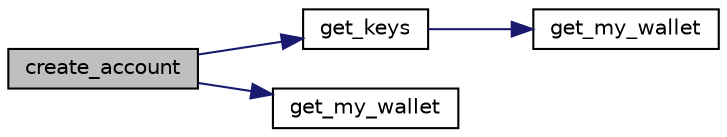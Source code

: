 digraph "create_account"
{
 // LATEX_PDF_SIZE
  edge [fontname="Helvetica",fontsize="10",labelfontname="Helvetica",labelfontsize="10"];
  node [fontname="Helvetica",fontsize="10",shape=record];
  rankdir="LR";
  Node1 [label="create_account",height=0.2,width=0.4,color="black", fillcolor="grey75", style="filled", fontcolor="black",tooltip="Creates an account in local and broadcasts the creation to the network."];
  Node1 -> Node2 [color="midnightblue",fontsize="10",style="solid",fontname="Helvetica"];
  Node2 [label="get_keys",height=0.2,width=0.4,color="black", fillcolor="white", style="filled",URL="$rsa_8h.html#a4f017f51874e2df61091a589c98aa54c",tooltip="Get the keys object."];
  Node2 -> Node3 [color="midnightblue",fontsize="10",style="solid",fontname="Helvetica"];
  Node3 [label="get_my_wallet",height=0.2,width=0.4,color="black", fillcolor="white", style="filled",URL="$wallet_8h.html#a993fb7ec0c86c7a2d8ff68363e9f5304",tooltip="Get my wallet object."];
  Node1 -> Node4 [color="midnightblue",fontsize="10",style="solid",fontname="Helvetica"];
  Node4 [label="get_my_wallet",height=0.2,width=0.4,color="black", fillcolor="white", style="filled",URL="$wallet_8c.html#a993fb7ec0c86c7a2d8ff68363e9f5304",tooltip="Get my wallet object."];
}
